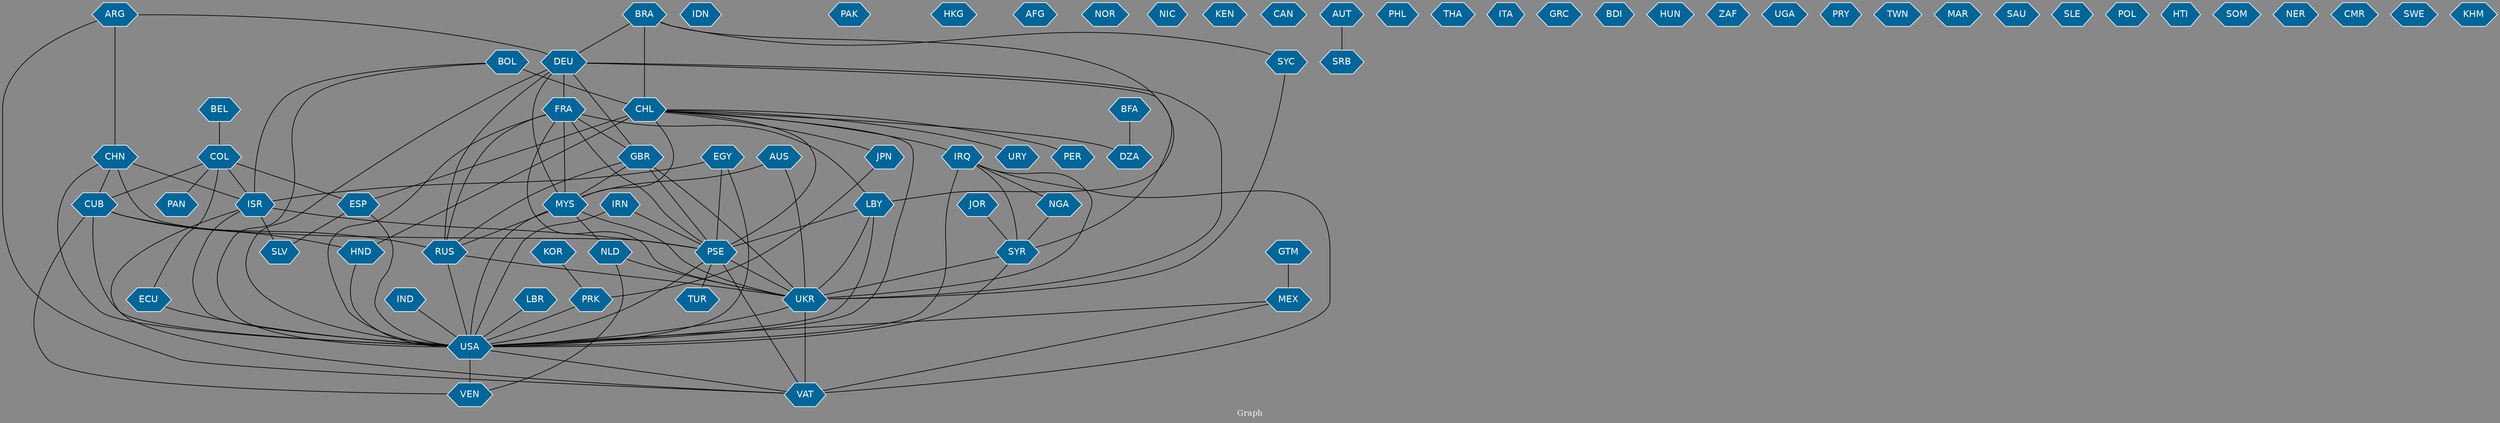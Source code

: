 // Countries together in item graph
graph {
	graph [bgcolor="#888888" fontcolor=white fontsize=12 label="Graph" outputorder=edgesfirst overlap=prism]
	node [color=white fillcolor="#006699" fontcolor=white fontname=Helvetica shape=hexagon style=filled]
	edge [arrowhead=open color=black fontcolor=white fontname=Courier fontsize=12]
		ISR [label=ISR]
		BRA [label=BRA]
		HND [label=HND]
		IND [label=IND]
		SYR [label=SYR]
		LBR [label=LBR]
		USA [label=USA]
		IRQ [label=IRQ]
		VAT [label=VAT]
		BOL [label=BOL]
		CHL [label=CHL]
		RUS [label=RUS]
		IDN [label=IDN]
		DEU [label=DEU]
		UKR [label=UKR]
		COL [label=COL]
		CUB [label=CUB]
		FRA [label=FRA]
		ESP [label=ESP]
		GBR [label=GBR]
		IRN [label=IRN]
		PSE [label=PSE]
		MEX [label=MEX]
		VEN [label=VEN]
		MYS [label=MYS]
		NGA [label=NGA]
		PAK [label=PAK]
		HKG [label=HKG]
		AFG [label=AFG]
		ARG [label=ARG]
		NOR [label=NOR]
		CHN [label=CHN]
		NIC [label=NIC]
		TUR [label=TUR]
		NLD [label=NLD]
		KEN [label=KEN]
		CAN [label=CAN]
		SRB [label=SRB]
		AUT [label=AUT]
		KOR [label=KOR]
		JOR [label=JOR]
		EGY [label=EGY]
		PRK [label=PRK]
		SLV [label=SLV]
		PHL [label=PHL]
		THA [label=THA]
		ITA [label=ITA]
		LBY [label=LBY]
		AUS [label=AUS]
		GRC [label=GRC]
		BEL [label=BEL]
		URY [label=URY]
		GTM [label=GTM]
		JPN [label=JPN]
		BDI [label=BDI]
		PAN [label=PAN]
		HUN [label=HUN]
		ZAF [label=ZAF]
		DZA [label=DZA]
		BFA [label=BFA]
		UGA [label=UGA]
		PER [label=PER]
		PRY [label=PRY]
		TWN [label=TWN]
		ECU [label=ECU]
		MAR [label=MAR]
		SYC [label=SYC]
		SAU [label=SAU]
		SLE [label=SLE]
		POL [label=POL]
		HTI [label=HTI]
		SOM [label=SOM]
		NER [label=NER]
		CMR [label=CMR]
		SWE [label=SWE]
		KHM [label=KHM]
			COL -- ESP [weight=2]
			COL -- ECU [weight=1]
			USA -- VAT [weight=1]
			CHN -- ISR [weight=2]
			MYS -- USA [weight=9]
			MYS -- RUS [weight=9]
			BFA -- DZA [weight=1]
			ISR -- VAT [weight=1]
			DEU -- GBR [weight=1]
			ARG -- VAT [weight=1]
			PSE -- VAT [weight=1]
			FRA -- GBR [weight=2]
			LBR -- USA [weight=1]
			CHL -- URY [weight=1]
			LBY -- USA [weight=3]
			GBR -- PSE [weight=1]
			ARG -- DEU [weight=1]
			JOR -- SYR [weight=2]
			CHL -- JPN [weight=1]
			PRK -- USA [weight=3]
			DEU -- SYR [weight=1]
			ARG -- CHN [weight=1]
			ECU -- USA [weight=1]
			CUB -- RUS [weight=1]
			CHL -- PSE [weight=1]
			CHL -- PER [weight=2]
			KOR -- PRK [weight=2]
			DEU -- RUS [weight=6]
			COL -- CUB [weight=1]
			CHN -- USA [weight=1]
			ISR -- SLV [weight=1]
			EGY -- PSE [weight=6]
			LBY -- UKR [weight=2]
			EGY -- ISR [weight=3]
			IND -- USA [weight=1]
			CHN -- PSE [weight=2]
			NLD -- UKR [weight=4]
			JPN -- PRK [weight=1]
			EGY -- USA [weight=2]
			AUT -- SRB [weight=1]
			IRQ -- UKR [weight=2]
			CHL -- ESP [weight=2]
			SYC -- UKR [weight=1]
			UKR -- USA [weight=17]
			PSE -- USA [weight=17]
			IRQ -- SYR [weight=5]
			ISR -- USA [weight=20]
			CHL -- HND [weight=2]
			GBR -- RUS [weight=2]
			MYS -- UKR [weight=21]
			IRN -- PSE [weight=4]
			CHL -- USA [weight=2]
			CUB -- HND [weight=1]
			CHN -- CUB [weight=3]
			FRA -- USA [weight=1]
			DEU -- FRA [weight=3]
			ISR -- PSE [weight=84]
			HND -- USA [weight=1]
			BRA -- LBY [weight=1]
			UKR -- VAT [weight=2]
			CHL -- IRQ [weight=1]
			BRA -- CHL [weight=1]
			BEL -- COL [weight=1]
			BOL -- ISR [weight=2]
			SYR -- UKR [weight=1]
			MEX -- USA [weight=1]
			COL -- PAN [weight=1]
			RUS -- UKR [weight=32]
			BOL -- CHL [weight=14]
			GTM -- MEX [weight=3]
			FRA -- RUS [weight=4]
			IRN -- USA [weight=2]
			FRA -- PSE [weight=3]
			NLD -- VEN [weight=1]
			BRA -- SYC [weight=1]
			MEX -- VAT [weight=1]
			ESP -- USA [weight=1]
			FRA -- MYS [weight=1]
			DEU -- MYS [weight=2]
			CUB -- VEN [weight=1]
			AUS -- UKR [weight=1]
			SYR -- USA [weight=1]
			DEU -- UKR [weight=4]
			COL -- ISR [weight=1]
			PSE -- TUR [weight=2]
			MYS -- NLD [weight=3]
			CHL -- MYS [weight=1]
			IRQ -- USA [weight=4]
			CHL -- DZA [weight=2]
			IRQ -- NGA [weight=1]
			ESP -- SLV [weight=1]
			BOL -- USA [weight=3]
			GBR -- UKR [weight=1]
			RUS -- USA [weight=17]
			DEU -- USA [weight=8]
			USA -- VEN [weight=4]
			CUB -- USA [weight=1]
			PSE -- UKR [weight=2]
			NGA -- SYR [weight=1]
			GBR -- MYS [weight=2]
			FRA -- UKR [weight=3]
			IRQ -- VAT [weight=3]
			BRA -- DEU [weight=2]
			FRA -- LBY [weight=1]
			LBY -- PSE [weight=2]
			AUS -- MYS [weight=2]
}